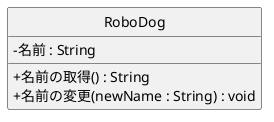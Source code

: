 @startuml RoboDogクラス図
skinparam classAttributeIconSize 0
hide circle
' RoboDog
class RoboDog {
  - 名前 : String

  + 名前の取得() : String
  + 名前の変更(newName : String) : void
}
@enduml
